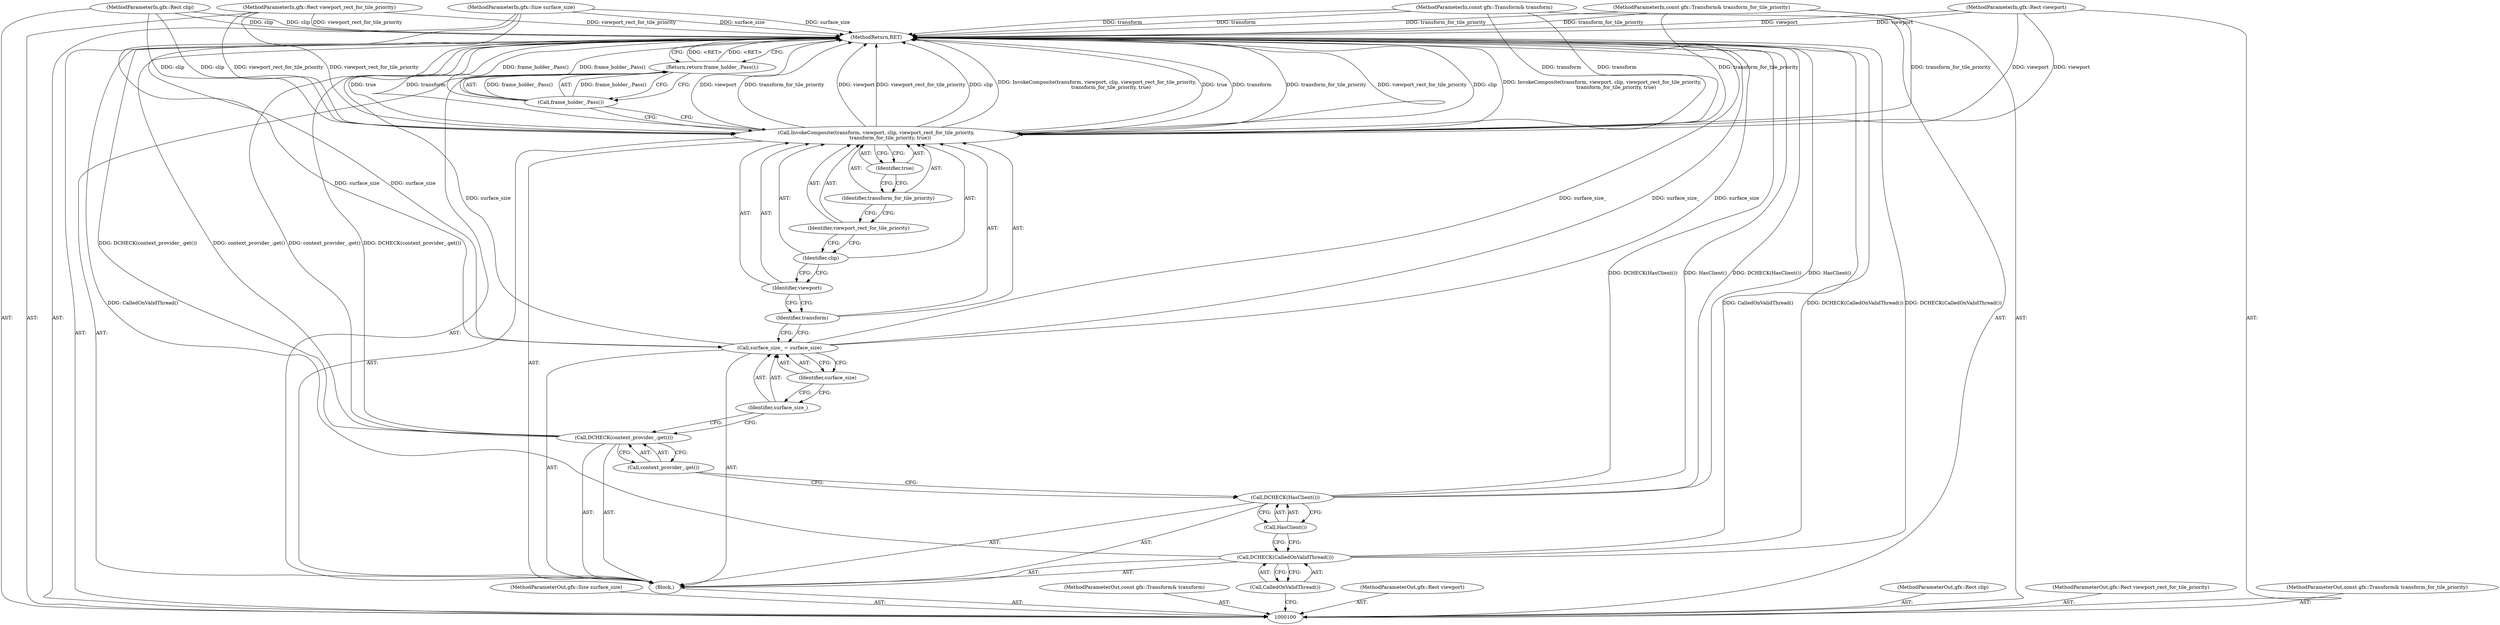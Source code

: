 digraph "1_Chrome_6d9425ec7badda912555d46ea7abcfab81fdd9b9_7" {
"1000126" [label="(MethodReturn,RET)"];
"1000112" [label="(Call,DCHECK(context_provider_.get()))"];
"1000113" [label="(Call,context_provider_.get())"];
"1000116" [label="(Identifier,surface_size)"];
"1000114" [label="(Call,surface_size_ = surface_size)"];
"1000115" [label="(Identifier,surface_size_)"];
"1000118" [label="(Identifier,transform)"];
"1000117" [label="(Call,InvokeComposite(transform, viewport, clip, viewport_rect_for_tile_priority,\n                  transform_for_tile_priority, true))"];
"1000119" [label="(Identifier,viewport)"];
"1000120" [label="(Identifier,clip)"];
"1000121" [label="(Identifier,viewport_rect_for_tile_priority)"];
"1000122" [label="(Identifier,transform_for_tile_priority)"];
"1000123" [label="(Identifier,true)"];
"1000124" [label="(Return,return frame_holder_.Pass();)"];
"1000125" [label="(Call,frame_holder_.Pass())"];
"1000101" [label="(MethodParameterIn,gfx::Size surface_size)"];
"1000164" [label="(MethodParameterOut,gfx::Size surface_size)"];
"1000102" [label="(MethodParameterIn,const gfx::Transform& transform)"];
"1000165" [label="(MethodParameterOut,const gfx::Transform& transform)"];
"1000103" [label="(MethodParameterIn,gfx::Rect viewport)"];
"1000166" [label="(MethodParameterOut,gfx::Rect viewport)"];
"1000104" [label="(MethodParameterIn,gfx::Rect clip)"];
"1000167" [label="(MethodParameterOut,gfx::Rect clip)"];
"1000105" [label="(MethodParameterIn,gfx::Rect viewport_rect_for_tile_priority)"];
"1000168" [label="(MethodParameterOut,gfx::Rect viewport_rect_for_tile_priority)"];
"1000106" [label="(MethodParameterIn,const gfx::Transform& transform_for_tile_priority)"];
"1000169" [label="(MethodParameterOut,const gfx::Transform& transform_for_tile_priority)"];
"1000107" [label="(Block,)"];
"1000109" [label="(Call,CalledOnValidThread())"];
"1000108" [label="(Call,DCHECK(CalledOnValidThread()))"];
"1000111" [label="(Call,HasClient())"];
"1000110" [label="(Call,DCHECK(HasClient()))"];
"1000126" -> "1000100"  [label="AST: "];
"1000126" -> "1000124"  [label="CFG: "];
"1000117" -> "1000126"  [label="DDG: InvokeComposite(transform, viewport, clip, viewport_rect_for_tile_priority,\n                  transform_for_tile_priority, true)"];
"1000117" -> "1000126"  [label="DDG: true"];
"1000117" -> "1000126"  [label="DDG: transform"];
"1000117" -> "1000126"  [label="DDG: transform_for_tile_priority"];
"1000117" -> "1000126"  [label="DDG: viewport"];
"1000117" -> "1000126"  [label="DDG: viewport_rect_for_tile_priority"];
"1000117" -> "1000126"  [label="DDG: clip"];
"1000125" -> "1000126"  [label="DDG: frame_holder_.Pass()"];
"1000108" -> "1000126"  [label="DDG: DCHECK(CalledOnValidThread())"];
"1000108" -> "1000126"  [label="DDG: CalledOnValidThread()"];
"1000104" -> "1000126"  [label="DDG: clip"];
"1000105" -> "1000126"  [label="DDG: viewport_rect_for_tile_priority"];
"1000103" -> "1000126"  [label="DDG: viewport"];
"1000114" -> "1000126"  [label="DDG: surface_size_"];
"1000114" -> "1000126"  [label="DDG: surface_size"];
"1000102" -> "1000126"  [label="DDG: transform"];
"1000112" -> "1000126"  [label="DDG: DCHECK(context_provider_.get())"];
"1000112" -> "1000126"  [label="DDG: context_provider_.get()"];
"1000101" -> "1000126"  [label="DDG: surface_size"];
"1000110" -> "1000126"  [label="DDG: DCHECK(HasClient())"];
"1000110" -> "1000126"  [label="DDG: HasClient()"];
"1000106" -> "1000126"  [label="DDG: transform_for_tile_priority"];
"1000124" -> "1000126"  [label="DDG: <RET>"];
"1000112" -> "1000107"  [label="AST: "];
"1000112" -> "1000113"  [label="CFG: "];
"1000113" -> "1000112"  [label="AST: "];
"1000115" -> "1000112"  [label="CFG: "];
"1000112" -> "1000126"  [label="DDG: DCHECK(context_provider_.get())"];
"1000112" -> "1000126"  [label="DDG: context_provider_.get()"];
"1000113" -> "1000112"  [label="AST: "];
"1000113" -> "1000110"  [label="CFG: "];
"1000112" -> "1000113"  [label="CFG: "];
"1000116" -> "1000114"  [label="AST: "];
"1000116" -> "1000115"  [label="CFG: "];
"1000114" -> "1000116"  [label="CFG: "];
"1000114" -> "1000107"  [label="AST: "];
"1000114" -> "1000116"  [label="CFG: "];
"1000115" -> "1000114"  [label="AST: "];
"1000116" -> "1000114"  [label="AST: "];
"1000118" -> "1000114"  [label="CFG: "];
"1000114" -> "1000126"  [label="DDG: surface_size_"];
"1000114" -> "1000126"  [label="DDG: surface_size"];
"1000101" -> "1000114"  [label="DDG: surface_size"];
"1000115" -> "1000114"  [label="AST: "];
"1000115" -> "1000112"  [label="CFG: "];
"1000116" -> "1000115"  [label="CFG: "];
"1000118" -> "1000117"  [label="AST: "];
"1000118" -> "1000114"  [label="CFG: "];
"1000119" -> "1000118"  [label="CFG: "];
"1000117" -> "1000107"  [label="AST: "];
"1000117" -> "1000123"  [label="CFG: "];
"1000118" -> "1000117"  [label="AST: "];
"1000119" -> "1000117"  [label="AST: "];
"1000120" -> "1000117"  [label="AST: "];
"1000121" -> "1000117"  [label="AST: "];
"1000122" -> "1000117"  [label="AST: "];
"1000123" -> "1000117"  [label="AST: "];
"1000125" -> "1000117"  [label="CFG: "];
"1000117" -> "1000126"  [label="DDG: InvokeComposite(transform, viewport, clip, viewport_rect_for_tile_priority,\n                  transform_for_tile_priority, true)"];
"1000117" -> "1000126"  [label="DDG: true"];
"1000117" -> "1000126"  [label="DDG: transform"];
"1000117" -> "1000126"  [label="DDG: transform_for_tile_priority"];
"1000117" -> "1000126"  [label="DDG: viewport"];
"1000117" -> "1000126"  [label="DDG: viewport_rect_for_tile_priority"];
"1000117" -> "1000126"  [label="DDG: clip"];
"1000102" -> "1000117"  [label="DDG: transform"];
"1000103" -> "1000117"  [label="DDG: viewport"];
"1000104" -> "1000117"  [label="DDG: clip"];
"1000105" -> "1000117"  [label="DDG: viewport_rect_for_tile_priority"];
"1000106" -> "1000117"  [label="DDG: transform_for_tile_priority"];
"1000119" -> "1000117"  [label="AST: "];
"1000119" -> "1000118"  [label="CFG: "];
"1000120" -> "1000119"  [label="CFG: "];
"1000120" -> "1000117"  [label="AST: "];
"1000120" -> "1000119"  [label="CFG: "];
"1000121" -> "1000120"  [label="CFG: "];
"1000121" -> "1000117"  [label="AST: "];
"1000121" -> "1000120"  [label="CFG: "];
"1000122" -> "1000121"  [label="CFG: "];
"1000122" -> "1000117"  [label="AST: "];
"1000122" -> "1000121"  [label="CFG: "];
"1000123" -> "1000122"  [label="CFG: "];
"1000123" -> "1000117"  [label="AST: "];
"1000123" -> "1000122"  [label="CFG: "];
"1000117" -> "1000123"  [label="CFG: "];
"1000124" -> "1000107"  [label="AST: "];
"1000124" -> "1000125"  [label="CFG: "];
"1000125" -> "1000124"  [label="AST: "];
"1000126" -> "1000124"  [label="CFG: "];
"1000124" -> "1000126"  [label="DDG: <RET>"];
"1000125" -> "1000124"  [label="DDG: frame_holder_.Pass()"];
"1000125" -> "1000124"  [label="AST: "];
"1000125" -> "1000117"  [label="CFG: "];
"1000124" -> "1000125"  [label="CFG: "];
"1000125" -> "1000126"  [label="DDG: frame_holder_.Pass()"];
"1000125" -> "1000124"  [label="DDG: frame_holder_.Pass()"];
"1000101" -> "1000100"  [label="AST: "];
"1000101" -> "1000126"  [label="DDG: surface_size"];
"1000101" -> "1000114"  [label="DDG: surface_size"];
"1000164" -> "1000100"  [label="AST: "];
"1000102" -> "1000100"  [label="AST: "];
"1000102" -> "1000126"  [label="DDG: transform"];
"1000102" -> "1000117"  [label="DDG: transform"];
"1000165" -> "1000100"  [label="AST: "];
"1000103" -> "1000100"  [label="AST: "];
"1000103" -> "1000126"  [label="DDG: viewport"];
"1000103" -> "1000117"  [label="DDG: viewport"];
"1000166" -> "1000100"  [label="AST: "];
"1000104" -> "1000100"  [label="AST: "];
"1000104" -> "1000126"  [label="DDG: clip"];
"1000104" -> "1000117"  [label="DDG: clip"];
"1000167" -> "1000100"  [label="AST: "];
"1000105" -> "1000100"  [label="AST: "];
"1000105" -> "1000126"  [label="DDG: viewport_rect_for_tile_priority"];
"1000105" -> "1000117"  [label="DDG: viewport_rect_for_tile_priority"];
"1000168" -> "1000100"  [label="AST: "];
"1000106" -> "1000100"  [label="AST: "];
"1000106" -> "1000126"  [label="DDG: transform_for_tile_priority"];
"1000106" -> "1000117"  [label="DDG: transform_for_tile_priority"];
"1000169" -> "1000100"  [label="AST: "];
"1000107" -> "1000100"  [label="AST: "];
"1000108" -> "1000107"  [label="AST: "];
"1000110" -> "1000107"  [label="AST: "];
"1000112" -> "1000107"  [label="AST: "];
"1000114" -> "1000107"  [label="AST: "];
"1000117" -> "1000107"  [label="AST: "];
"1000124" -> "1000107"  [label="AST: "];
"1000109" -> "1000108"  [label="AST: "];
"1000109" -> "1000100"  [label="CFG: "];
"1000108" -> "1000109"  [label="CFG: "];
"1000108" -> "1000107"  [label="AST: "];
"1000108" -> "1000109"  [label="CFG: "];
"1000109" -> "1000108"  [label="AST: "];
"1000111" -> "1000108"  [label="CFG: "];
"1000108" -> "1000126"  [label="DDG: DCHECK(CalledOnValidThread())"];
"1000108" -> "1000126"  [label="DDG: CalledOnValidThread()"];
"1000111" -> "1000110"  [label="AST: "];
"1000111" -> "1000108"  [label="CFG: "];
"1000110" -> "1000111"  [label="CFG: "];
"1000110" -> "1000107"  [label="AST: "];
"1000110" -> "1000111"  [label="CFG: "];
"1000111" -> "1000110"  [label="AST: "];
"1000113" -> "1000110"  [label="CFG: "];
"1000110" -> "1000126"  [label="DDG: DCHECK(HasClient())"];
"1000110" -> "1000126"  [label="DDG: HasClient()"];
}

